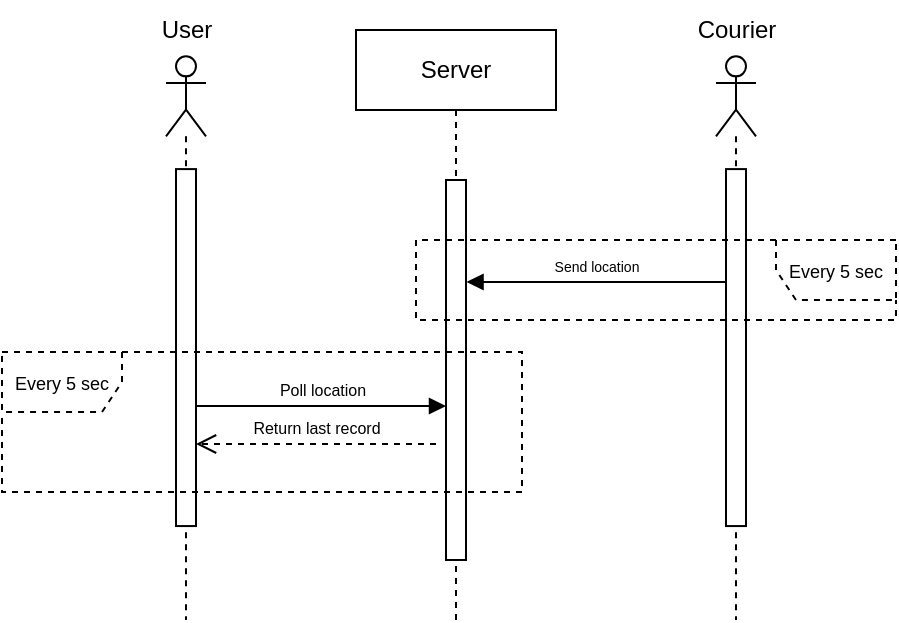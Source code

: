 <mxfile version="24.8.1">
  <diagram name="Page-1" id="2YBvvXClWsGukQMizWep">
    <mxGraphModel dx="1339" dy="795" grid="1" gridSize="10" guides="1" tooltips="1" connect="1" arrows="1" fold="1" page="1" pageScale="1" pageWidth="850" pageHeight="1100" math="0" shadow="0">
      <root>
        <mxCell id="0" />
        <mxCell id="1" parent="0" />
        <mxCell id="rTamtS_H7XmOuZaEIDdX-6" value="Server" style="shape=umlLifeline;perimeter=lifelinePerimeter;whiteSpace=wrap;html=1;container=1;dropTarget=0;collapsible=0;recursiveResize=0;outlineConnect=0;portConstraint=eastwest;newEdgeStyle={&quot;curved&quot;:0,&quot;rounded&quot;:0};" vertex="1" parent="1">
          <mxGeometry x="200" y="65" width="100" height="295" as="geometry" />
        </mxCell>
        <mxCell id="rTamtS_H7XmOuZaEIDdX-9" value="" style="html=1;points=[[0,0,0,0,5],[0,1,0,0,-5],[1,0,0,0,5],[1,1,0,0,-5]];perimeter=orthogonalPerimeter;outlineConnect=0;targetShapes=umlLifeline;portConstraint=eastwest;newEdgeStyle={&quot;curved&quot;:0,&quot;rounded&quot;:0};" vertex="1" parent="rTamtS_H7XmOuZaEIDdX-6">
          <mxGeometry x="45" y="75" width="10" height="190" as="geometry" />
        </mxCell>
        <mxCell id="rTamtS_H7XmOuZaEIDdX-7" value="" style="group" vertex="1" connectable="0" parent="1">
          <mxGeometry x="360" y="50" width="60" height="310" as="geometry" />
        </mxCell>
        <mxCell id="rTamtS_H7XmOuZaEIDdX-4" value="" style="shape=umlLifeline;perimeter=lifelinePerimeter;whiteSpace=wrap;html=1;container=1;dropTarget=0;collapsible=0;recursiveResize=0;outlineConnect=0;portConstraint=eastwest;newEdgeStyle={&quot;curved&quot;:0,&quot;rounded&quot;:0};participant=umlActor;" vertex="1" parent="rTamtS_H7XmOuZaEIDdX-7">
          <mxGeometry x="20" y="28.182" width="20" height="281.818" as="geometry" />
        </mxCell>
        <mxCell id="rTamtS_H7XmOuZaEIDdX-5" value="Courier" style="text;html=1;align=center;verticalAlign=middle;resizable=0;points=[];autosize=1;strokeColor=none;fillColor=none;" vertex="1" parent="rTamtS_H7XmOuZaEIDdX-7">
          <mxGeometry width="60" height="30" as="geometry" />
        </mxCell>
        <mxCell id="rTamtS_H7XmOuZaEIDdX-11" value="" style="html=1;points=[[0,0,0,0,5],[0,1,0,0,-5],[1,0,0,0,5],[1,1,0,0,-5]];perimeter=orthogonalPerimeter;outlineConnect=0;targetShapes=umlLifeline;portConstraint=eastwest;newEdgeStyle={&quot;curved&quot;:0,&quot;rounded&quot;:0};" vertex="1" parent="rTamtS_H7XmOuZaEIDdX-7">
          <mxGeometry x="25" y="84.545" width="10" height="178.485" as="geometry" />
        </mxCell>
        <mxCell id="rTamtS_H7XmOuZaEIDdX-8" value="" style="group" vertex="1" connectable="0" parent="1">
          <mxGeometry x="90" y="50" width="230" height="310" as="geometry" />
        </mxCell>
        <mxCell id="rTamtS_H7XmOuZaEIDdX-2" value="" style="shape=umlLifeline;perimeter=lifelinePerimeter;whiteSpace=wrap;html=1;container=1;dropTarget=0;collapsible=0;recursiveResize=0;outlineConnect=0;portConstraint=eastwest;newEdgeStyle={&quot;curved&quot;:0,&quot;rounded&quot;:0};participant=umlActor;" vertex="1" parent="rTamtS_H7XmOuZaEIDdX-8">
          <mxGeometry x="15" y="28.182" width="20" height="281.818" as="geometry" />
        </mxCell>
        <mxCell id="rTamtS_H7XmOuZaEIDdX-3" value="User" style="text;html=1;align=center;verticalAlign=middle;resizable=0;points=[];autosize=1;strokeColor=none;fillColor=none;" vertex="1" parent="rTamtS_H7XmOuZaEIDdX-8">
          <mxGeometry width="50" height="30" as="geometry" />
        </mxCell>
        <mxCell id="rTamtS_H7XmOuZaEIDdX-13" value="" style="html=1;points=[[0,0,0,0,5],[0,1,0,0,-5],[1,0,0,0,5],[1,1,0,0,-5]];perimeter=orthogonalPerimeter;outlineConnect=0;targetShapes=umlLifeline;portConstraint=eastwest;newEdgeStyle={&quot;curved&quot;:0,&quot;rounded&quot;:0};" vertex="1" parent="rTamtS_H7XmOuZaEIDdX-8">
          <mxGeometry x="20" y="84.545" width="10" height="178.485" as="geometry" />
        </mxCell>
        <mxCell id="rTamtS_H7XmOuZaEIDdX-41" value="&lt;font style=&quot;font-size: 9px;&quot;&gt;Every 5 sec&lt;/font&gt;" style="shape=umlFrame;whiteSpace=wrap;html=1;pointerEvents=0;dashed=1;" vertex="1" parent="rTamtS_H7XmOuZaEIDdX-8">
          <mxGeometry x="-67" y="176" width="260" height="70" as="geometry" />
        </mxCell>
        <mxCell id="rTamtS_H7XmOuZaEIDdX-14" value="&lt;font style=&quot;font-size: 8px;&quot;&gt;Poll location&lt;/font&gt;" style="html=1;verticalAlign=bottom;endArrow=block;curved=0;rounded=0;" edge="1" parent="1">
          <mxGeometry width="80" relative="1" as="geometry">
            <mxPoint x="120" y="253" as="sourcePoint" />
            <mxPoint x="245" y="253" as="targetPoint" />
            <Array as="points">
              <mxPoint x="160" y="253" />
            </Array>
          </mxGeometry>
        </mxCell>
        <mxCell id="rTamtS_H7XmOuZaEIDdX-16" value="&lt;font style=&quot;font-size: 7px;&quot;&gt;Send location&lt;/font&gt;" style="html=1;verticalAlign=bottom;endArrow=block;curved=0;rounded=0;" edge="1" parent="1">
          <mxGeometry width="80" relative="1" as="geometry">
            <mxPoint x="385" y="191" as="sourcePoint" />
            <mxPoint x="255.27" y="191" as="targetPoint" />
          </mxGeometry>
        </mxCell>
        <mxCell id="rTamtS_H7XmOuZaEIDdX-17" value="&lt;font style=&quot;font-size: 8px;&quot;&gt;Return last record&lt;/font&gt;" style="html=1;verticalAlign=bottom;endArrow=open;dashed=1;endSize=8;curved=0;rounded=0;" edge="1" parent="1">
          <mxGeometry relative="1" as="geometry">
            <mxPoint x="240" y="272" as="sourcePoint" />
            <mxPoint x="120" y="272" as="targetPoint" />
            <mxPoint as="offset" />
          </mxGeometry>
        </mxCell>
        <mxCell id="rTamtS_H7XmOuZaEIDdX-42" value="&lt;font style=&quot;font-size: 9px;&quot;&gt;Every 5 sec&lt;/font&gt;" style="shape=umlFrame;whiteSpace=wrap;html=1;pointerEvents=0;dashed=1;flipV=0;flipH=1;" vertex="1" parent="1">
          <mxGeometry x="230" y="170" width="240" height="40" as="geometry" />
        </mxCell>
      </root>
    </mxGraphModel>
  </diagram>
</mxfile>
